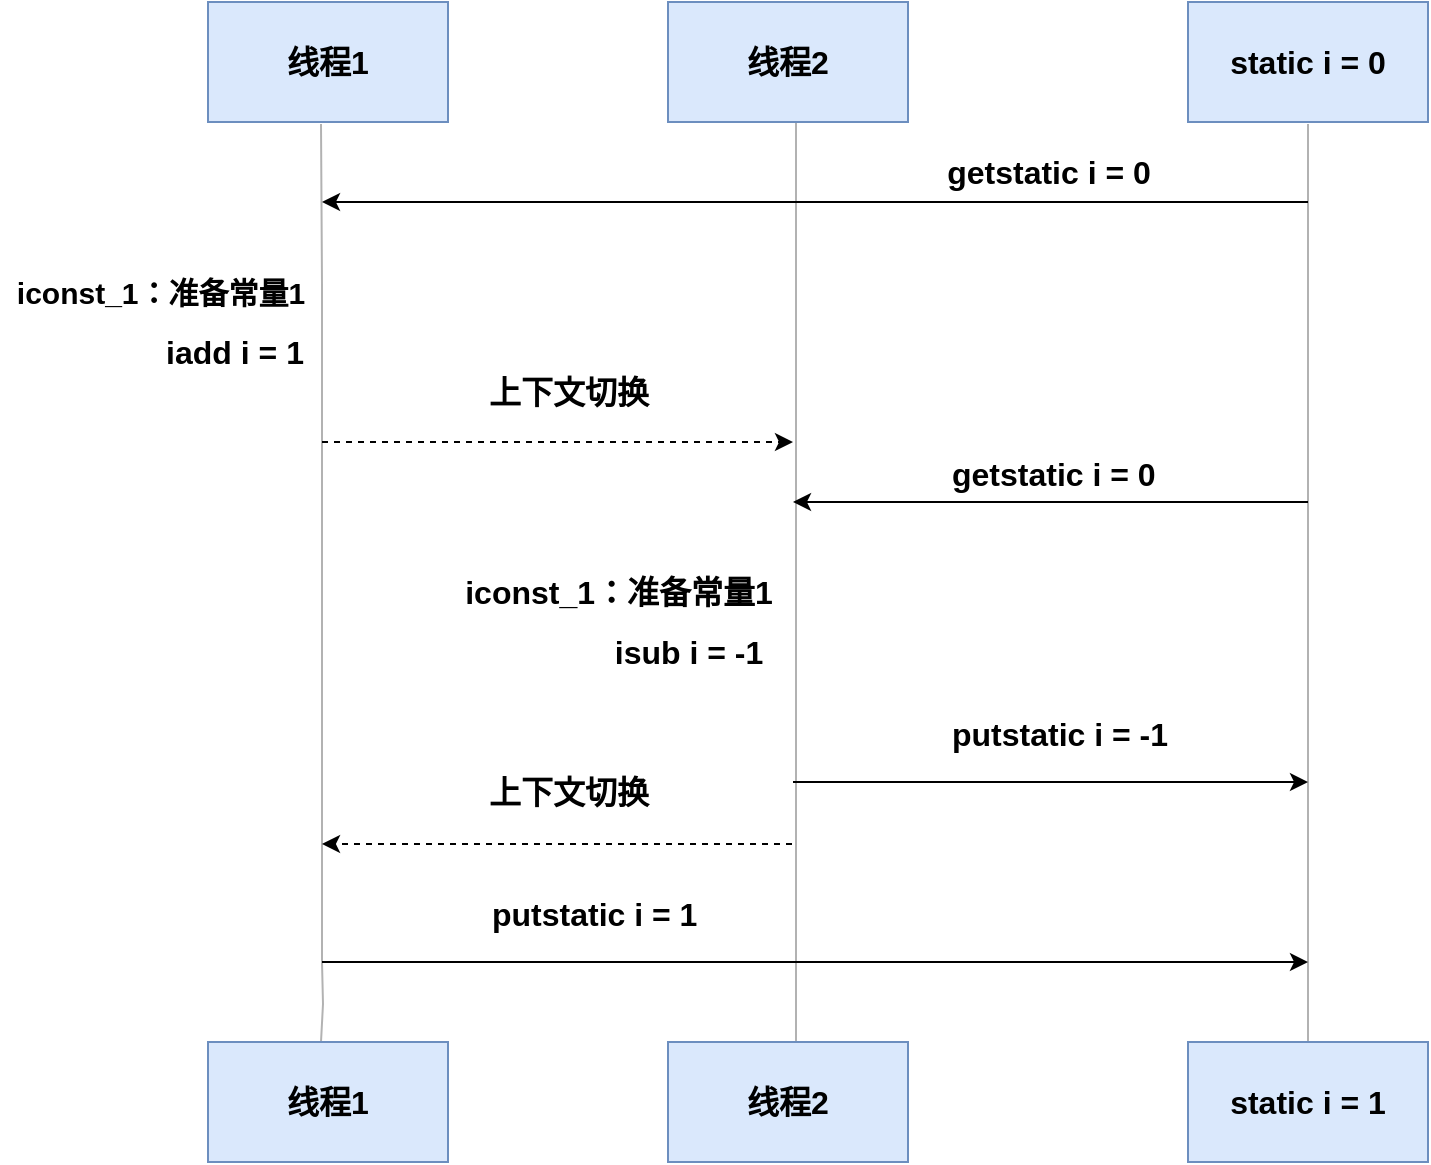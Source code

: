 <mxfile version="26.0.4">
  <diagram name="第 1 页" id="3gU42sU8B9rNAO211A0D">
    <mxGraphModel dx="1000" dy="591" grid="0" gridSize="10" guides="1" tooltips="1" connect="1" arrows="1" fold="1" page="0" pageScale="1" pageWidth="827" pageHeight="1169" math="0" shadow="0">
      <root>
        <mxCell id="0" />
        <mxCell id="1" parent="0" />
        <mxCell id="F34YJaXJt-0FC-WS5x3x-41" style="edgeStyle=orthogonalEdgeStyle;rounded=0;orthogonalLoop=1;jettySize=auto;html=1;endArrow=none;endFill=0;opacity=30;" edge="1" parent="1">
          <mxGeometry relative="1" as="geometry">
            <mxPoint x="217" y="620" as="sourcePoint" />
            <mxPoint x="216.5" y="660" as="targetPoint" />
          </mxGeometry>
        </mxCell>
        <mxCell id="F34YJaXJt-0FC-WS5x3x-1" value="&lt;font style=&quot;font-size: 16px;&quot;&gt;&lt;b&gt;线程1&lt;/b&gt;&lt;/font&gt;" style="rounded=0;whiteSpace=wrap;html=1;fillColor=#dae8fc;strokeColor=#6c8ebf;" vertex="1" parent="1">
          <mxGeometry x="160" y="140" width="120" height="60" as="geometry" />
        </mxCell>
        <mxCell id="F34YJaXJt-0FC-WS5x3x-73" style="edgeStyle=orthogonalEdgeStyle;rounded=0;orthogonalLoop=1;jettySize=auto;html=1;endArrow=none;endFill=0;opacity=30;" edge="1" parent="1">
          <mxGeometry relative="1" as="geometry">
            <mxPoint x="454" y="200" as="sourcePoint" />
            <mxPoint x="454" y="660" as="targetPoint" />
          </mxGeometry>
        </mxCell>
        <mxCell id="F34YJaXJt-0FC-WS5x3x-2" value="&lt;font style=&quot;font-size: 16px;&quot;&gt;&lt;b&gt;线程2&lt;/b&gt;&lt;/font&gt;" style="rounded=0;whiteSpace=wrap;html=1;fillColor=#dae8fc;strokeColor=#6c8ebf;" vertex="1" parent="1">
          <mxGeometry x="390" y="140" width="120" height="60" as="geometry" />
        </mxCell>
        <mxCell id="F34YJaXJt-0FC-WS5x3x-13" style="edgeStyle=orthogonalEdgeStyle;rounded=0;orthogonalLoop=1;jettySize=auto;html=1;endArrow=none;endFill=0;opacity=30;" edge="1" parent="1">
          <mxGeometry relative="1" as="geometry">
            <mxPoint x="710" y="390" as="sourcePoint" />
            <mxPoint x="710" y="660" as="targetPoint" />
          </mxGeometry>
        </mxCell>
        <mxCell id="F34YJaXJt-0FC-WS5x3x-3" value="&lt;font style=&quot;font-size: 16px;&quot;&gt;&lt;b&gt;static i = 0&lt;/b&gt;&lt;/font&gt;" style="rounded=0;whiteSpace=wrap;html=1;fillColor=#dae8fc;strokeColor=#6c8ebf;" vertex="1" parent="1">
          <mxGeometry x="650" y="140" width="120" height="60" as="geometry" />
        </mxCell>
        <mxCell id="F34YJaXJt-0FC-WS5x3x-4" value="&lt;font style=&quot;font-size: 16px;&quot;&gt;&lt;b&gt;线程1&lt;/b&gt;&lt;/font&gt;" style="rounded=0;whiteSpace=wrap;html=1;fillColor=#dae8fc;strokeColor=#6c8ebf;" vertex="1" parent="1">
          <mxGeometry x="160" y="660" width="120" height="60" as="geometry" />
        </mxCell>
        <mxCell id="F34YJaXJt-0FC-WS5x3x-5" value="&lt;font style=&quot;font-size: 16px;&quot;&gt;&lt;b&gt;线程2&lt;/b&gt;&lt;/font&gt;" style="rounded=0;whiteSpace=wrap;html=1;fillColor=#dae8fc;strokeColor=#6c8ebf;" vertex="1" parent="1">
          <mxGeometry x="390" y="660" width="120" height="60" as="geometry" />
        </mxCell>
        <mxCell id="F34YJaXJt-0FC-WS5x3x-6" value="&lt;font style=&quot;font-size: 16px;&quot;&gt;&lt;b&gt;static i = 1&lt;/b&gt;&lt;/font&gt;" style="rounded=0;whiteSpace=wrap;html=1;fillColor=#dae8fc;strokeColor=#6c8ebf;" vertex="1" parent="1">
          <mxGeometry x="650" y="660" width="120" height="60" as="geometry" />
        </mxCell>
        <mxCell id="F34YJaXJt-0FC-WS5x3x-17" value="&lt;font style=&quot;font-size: 16px;&quot;&gt;&lt;b&gt;getstatic i = 0&lt;/b&gt;&lt;/font&gt;" style="text;html=1;align=center;verticalAlign=middle;resizable=0;points=[];autosize=1;strokeColor=none;fillColor=none;" vertex="1" parent="1">
          <mxGeometry x="520" y="210" width="120" height="30" as="geometry" />
        </mxCell>
        <mxCell id="F34YJaXJt-0FC-WS5x3x-20" value="&lt;font style=&quot;font-size: 15px;&quot;&gt;&lt;b style=&quot;&quot;&gt;iconst_1：准备常量1&lt;/b&gt;&lt;/font&gt;" style="text;html=1;align=center;verticalAlign=middle;resizable=0;points=[];autosize=1;strokeColor=none;fillColor=none;" vertex="1" parent="1">
          <mxGeometry x="56" y="270" width="160" height="30" as="geometry" />
        </mxCell>
        <mxCell id="F34YJaXJt-0FC-WS5x3x-27" value="&lt;b&gt;&lt;font style=&quot;font-size: 16px;&quot;&gt;上下文切换&lt;/font&gt;&lt;/b&gt;" style="text;html=1;align=center;verticalAlign=middle;resizable=0;points=[];autosize=1;strokeColor=none;fillColor=none;" vertex="1" parent="1">
          <mxGeometry x="290" y="320" width="100" height="30" as="geometry" />
        </mxCell>
        <mxCell id="F34YJaXJt-0FC-WS5x3x-29" value="&lt;b style=&quot;forced-color-adjust: none; color: rgb(0, 0, 0); font-family: Helvetica; font-size: 16px; font-style: normal; font-variant-ligatures: normal; font-variant-caps: normal; letter-spacing: normal; orphans: 2; text-align: center; text-indent: 0px; text-transform: none; widows: 2; word-spacing: 0px; -webkit-text-stroke-width: 0px; white-space: nowrap; background-color: rgb(255, 255, 255); text-decoration-thickness: initial; text-decoration-style: initial; text-decoration-color: initial;&quot;&gt;getstatic i = 0&lt;/b&gt;" style="text;whiteSpace=wrap;html=1;" vertex="1" parent="1">
          <mxGeometry x="530" y="360" width="140" height="40" as="geometry" />
        </mxCell>
        <mxCell id="F34YJaXJt-0FC-WS5x3x-30" value="&lt;font style=&quot;font-size: 16px;&quot;&gt;&lt;b&gt;iconst_1：准备常量1&lt;/b&gt;&lt;/font&gt;" style="text;html=1;align=center;verticalAlign=middle;resizable=0;points=[];autosize=1;strokeColor=none;fillColor=none;" vertex="1" parent="1">
          <mxGeometry x="280" y="420" width="170" height="30" as="geometry" />
        </mxCell>
        <mxCell id="F34YJaXJt-0FC-WS5x3x-31" value="&lt;font style=&quot;font-size: 16px;&quot;&gt;&lt;b&gt;isub i = -1&lt;/b&gt;&lt;/font&gt;" style="text;html=1;align=center;verticalAlign=middle;resizable=0;points=[];autosize=1;strokeColor=none;fillColor=none;" vertex="1" parent="1">
          <mxGeometry x="350" y="450" width="100" height="30" as="geometry" />
        </mxCell>
        <mxCell id="F34YJaXJt-0FC-WS5x3x-33" value="&lt;b style=&quot;forced-color-adjust: none; color: rgb(0, 0, 0); font-family: Helvetica; font-size: 16px; font-style: normal; font-variant-ligatures: normal; font-variant-caps: normal; letter-spacing: normal; orphans: 2; text-align: center; text-indent: 0px; text-transform: none; widows: 2; word-spacing: 0px; -webkit-text-stroke-width: 0px; white-space: nowrap; background-color: rgb(255, 255, 255); text-decoration-thickness: initial; text-decoration-style: initial; text-decoration-color: initial;&quot;&gt;putstatic i = -1&lt;/b&gt;" style="text;whiteSpace=wrap;html=1;" vertex="1" parent="1">
          <mxGeometry x="530" y="490" width="140" height="40" as="geometry" />
        </mxCell>
        <mxCell id="F34YJaXJt-0FC-WS5x3x-35" value="&lt;b&gt;&lt;font style=&quot;font-size: 16px;&quot;&gt;上下文切换&lt;/font&gt;&lt;/b&gt;" style="text;html=1;align=center;verticalAlign=middle;resizable=0;points=[];autosize=1;strokeColor=none;fillColor=none;" vertex="1" parent="1">
          <mxGeometry x="290" y="520" width="100" height="30" as="geometry" />
        </mxCell>
        <mxCell id="F34YJaXJt-0FC-WS5x3x-37" value="&lt;b style=&quot;forced-color-adjust: none; color: rgb(0, 0, 0); font-family: Helvetica; font-size: 16px; font-style: normal; font-variant-ligatures: normal; font-variant-caps: normal; letter-spacing: normal; orphans: 2; text-align: center; text-indent: 0px; text-transform: none; widows: 2; word-spacing: 0px; -webkit-text-stroke-width: 0px; white-space: nowrap; background-color: rgb(255, 255, 255); text-decoration-thickness: initial; text-decoration-style: initial; text-decoration-color: initial;&quot;&gt;putstatic i = 1&lt;/b&gt;" style="text;whiteSpace=wrap;html=1;" vertex="1" parent="1">
          <mxGeometry x="300" y="580" width="140" height="40" as="geometry" />
        </mxCell>
        <mxCell id="F34YJaXJt-0FC-WS5x3x-44" value="" style="edgeStyle=orthogonalEdgeStyle;rounded=0;orthogonalLoop=1;jettySize=auto;html=1;endArrow=none;endFill=0;opacity=30;" edge="1" parent="1">
          <mxGeometry relative="1" as="geometry">
            <mxPoint x="217" y="360" as="sourcePoint" />
            <mxPoint x="217" y="620" as="targetPoint" />
          </mxGeometry>
        </mxCell>
        <mxCell id="F34YJaXJt-0FC-WS5x3x-46" value="" style="edgeStyle=orthogonalEdgeStyle;rounded=0;orthogonalLoop=1;jettySize=auto;html=1;endArrow=none;endFill=0;opacity=30;" edge="1" parent="1">
          <mxGeometry relative="1" as="geometry">
            <mxPoint x="216.5" y="201" as="sourcePoint" />
            <mxPoint x="217" y="360" as="targetPoint" />
          </mxGeometry>
        </mxCell>
        <mxCell id="F34YJaXJt-0FC-WS5x3x-50" value="" style="edgeStyle=orthogonalEdgeStyle;rounded=0;orthogonalLoop=1;jettySize=auto;html=1;endArrow=none;endFill=0;opacity=30;" edge="1" parent="1">
          <mxGeometry relative="1" as="geometry">
            <mxPoint x="710" y="201" as="sourcePoint" />
            <mxPoint x="710" y="390" as="targetPoint" />
          </mxGeometry>
        </mxCell>
        <mxCell id="F34YJaXJt-0FC-WS5x3x-61" style="edgeStyle=orthogonalEdgeStyle;rounded=0;orthogonalLoop=1;jettySize=auto;html=1;" edge="1" parent="1">
          <mxGeometry relative="1" as="geometry">
            <mxPoint x="710" y="390" as="sourcePoint" />
            <mxPoint x="452.5" y="390" as="targetPoint" />
          </mxGeometry>
        </mxCell>
        <mxCell id="F34YJaXJt-0FC-WS5x3x-54" value="&lt;b style=&quot;font-size: 16px;&quot;&gt;iadd i = 1&lt;/b&gt;" style="text;html=1;align=center;verticalAlign=middle;resizable=0;points=[];autosize=1;strokeColor=none;fillColor=none;" vertex="1" parent="1">
          <mxGeometry x="128" y="300" width="90" height="30" as="geometry" />
        </mxCell>
        <mxCell id="F34YJaXJt-0FC-WS5x3x-56" style="edgeStyle=orthogonalEdgeStyle;rounded=0;orthogonalLoop=1;jettySize=auto;html=1;entryX=0.83;entryY=0.78;entryDx=0;entryDy=0;entryPerimeter=0;" edge="1" parent="1">
          <mxGeometry relative="1" as="geometry">
            <mxPoint x="710" y="240" as="sourcePoint" />
            <mxPoint x="217" y="240" as="targetPoint" />
          </mxGeometry>
        </mxCell>
        <mxCell id="F34YJaXJt-0FC-WS5x3x-58" style="edgeStyle=orthogonalEdgeStyle;rounded=0;orthogonalLoop=1;jettySize=auto;html=1;entryX=0.67;entryY=0.72;entryDx=0;entryDy=0;entryPerimeter=0;dashed=1;" edge="1" parent="1">
          <mxGeometry relative="1" as="geometry">
            <mxPoint x="217" y="360" as="sourcePoint" />
            <mxPoint x="452.5" y="360" as="targetPoint" />
          </mxGeometry>
        </mxCell>
        <mxCell id="F34YJaXJt-0FC-WS5x3x-62" value="" style="html=1;rounded=0;endArrow=none;endFill=0;startArrow=classic;startFill=1;" edge="1" parent="1">
          <mxGeometry width="100" relative="1" as="geometry">
            <mxPoint x="710" y="530" as="sourcePoint" />
            <mxPoint x="710" y="530" as="targetPoint" />
          </mxGeometry>
        </mxCell>
        <mxCell id="F34YJaXJt-0FC-WS5x3x-64" style="edgeStyle=orthogonalEdgeStyle;rounded=0;orthogonalLoop=1;jettySize=auto;html=1;entryX=0.82;entryY=0.68;entryDx=0;entryDy=0;entryPerimeter=0;" edge="1" parent="1">
          <mxGeometry relative="1" as="geometry">
            <mxPoint x="452.5" y="530" as="sourcePoint" />
            <mxPoint x="710" y="530" as="targetPoint" />
          </mxGeometry>
        </mxCell>
        <mxCell id="F34YJaXJt-0FC-WS5x3x-70" style="edgeStyle=orthogonalEdgeStyle;rounded=0;orthogonalLoop=1;jettySize=auto;html=1;entryX=0.75;entryY=0.53;entryDx=0;entryDy=0;entryPerimeter=0;dashed=1;" edge="1" parent="1">
          <mxGeometry relative="1" as="geometry">
            <mxPoint x="452" y="561" as="sourcePoint" />
            <mxPoint x="217" y="561" as="targetPoint" />
          </mxGeometry>
        </mxCell>
        <mxCell id="F34YJaXJt-0FC-WS5x3x-72" style="edgeStyle=orthogonalEdgeStyle;rounded=0;orthogonalLoop=1;jettySize=auto;html=1;entryX=0.62;entryY=1.1;entryDx=0;entryDy=0;entryPerimeter=0;" edge="1" parent="1">
          <mxGeometry relative="1" as="geometry">
            <mxPoint x="217" y="620" as="sourcePoint" />
            <mxPoint x="710" y="620" as="targetPoint" />
          </mxGeometry>
        </mxCell>
      </root>
    </mxGraphModel>
  </diagram>
</mxfile>
